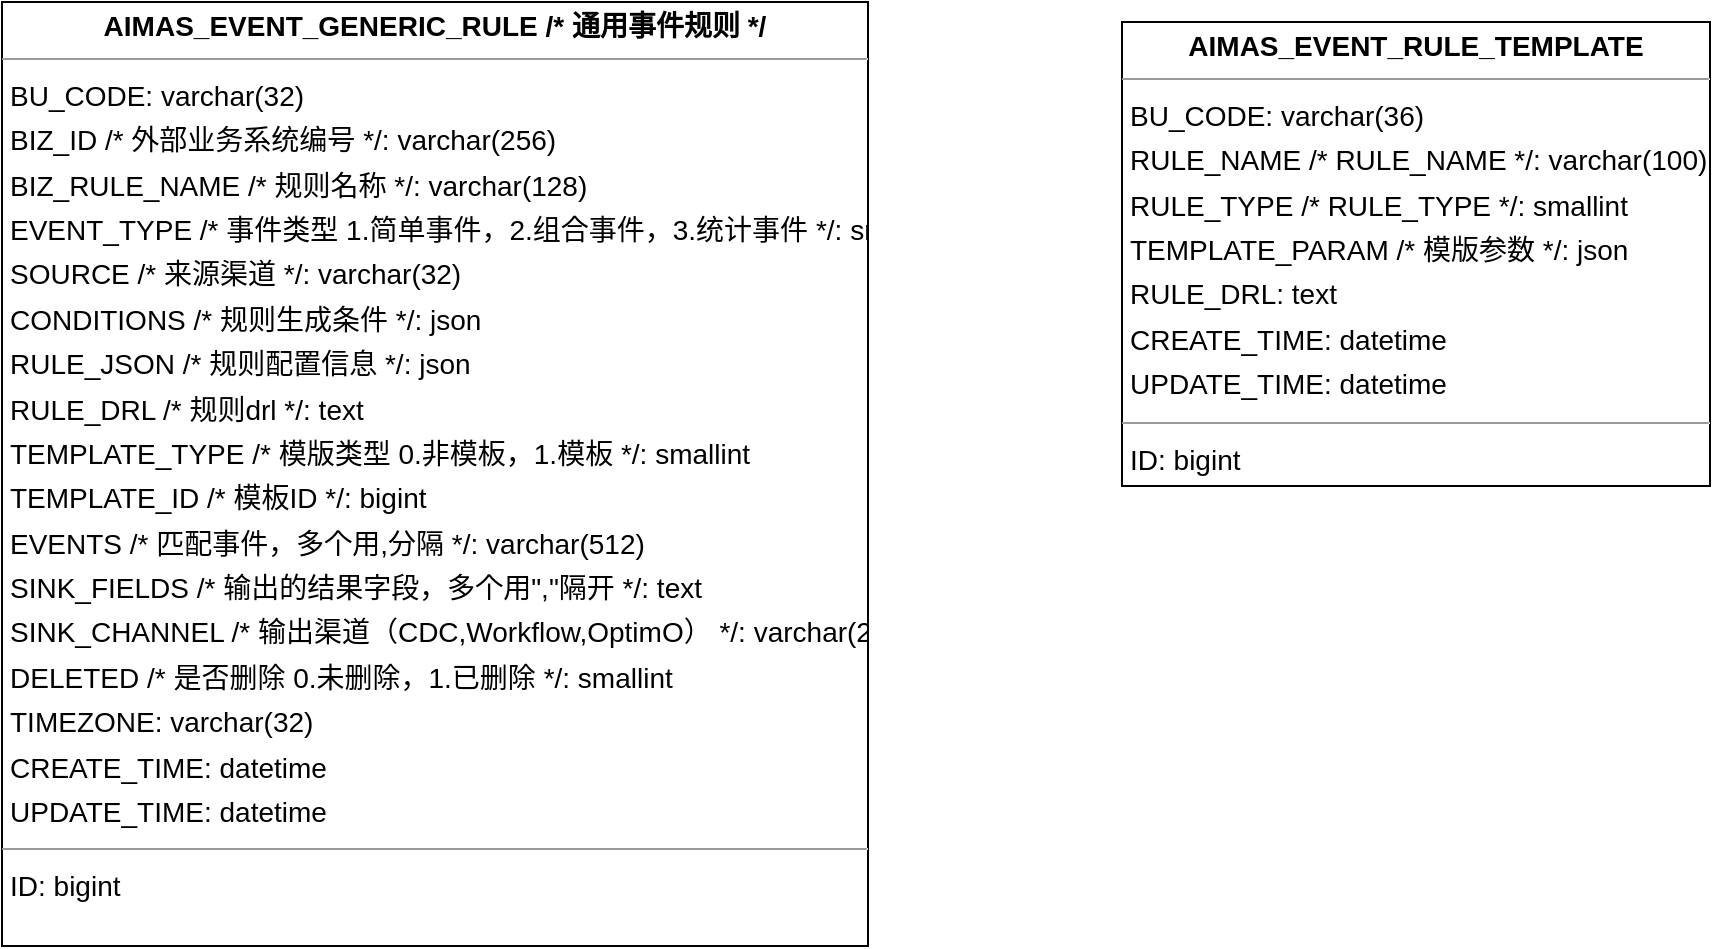 <mxfile version="25.0.3">
  <diagram id="aBkQOocO6uWEWQsjhiZ1" name="第 1 页">
    <mxGraphModel dx="1609" dy="1026" grid="1" gridSize="10" guides="1" tooltips="1" connect="1" arrows="1" fold="1" page="0" pageScale="1" pageWidth="827" pageHeight="1169" background="none" math="0" shadow="0">
      <root>
        <mxCell id="0" />
        <mxCell id="1" parent="0" />
        <mxCell id="node1" value="&lt;p style=&quot;margin:0px;margin-top:4px;text-align:center;&quot;&gt;&lt;b&gt;AIMAS_EVENT_GENERIC_RULE  /* 通用事件规则 */&lt;/b&gt;&lt;/p&gt;&lt;hr size=&quot;1&quot;/&gt;&lt;p style=&quot;margin:0 0 0 4px;line-height:1.6;&quot;&gt; BU_CODE: varchar(32)&lt;br/&gt; BIZ_ID  /* 外部业务系统编号 */: varchar(256)&lt;br/&gt; BIZ_RULE_NAME  /* 规则名称 */: varchar(128)&lt;br/&gt; EVENT_TYPE  /* 事件类型 1.简单事件，2.组合事件，3.统计事件 */: smallint&lt;br/&gt; SOURCE  /* 来源渠道 */: varchar(32)&lt;br/&gt; CONDITIONS  /* 规则生成条件 */: json&lt;br/&gt; RULE_JSON  /* 规则配置信息 */: json&lt;br/&gt; RULE_DRL  /* 规则drl */: text&lt;br/&gt; TEMPLATE_TYPE  /* 模版类型 0.非模板，1.模板 */: smallint&lt;br/&gt; TEMPLATE_ID  /* 模板ID */: bigint&lt;br/&gt; EVENTS  /* 匹配事件，多个用,分隔 */: varchar(512)&lt;br/&gt; SINK_FIELDS  /* 输出的结果字段，多个用&amp;quot;,&amp;quot;隔开 */: text&lt;br/&gt; SINK_CHANNEL  /* 输出渠道（CDC,Workflow,OptimO） */: varchar(256)&lt;br/&gt; DELETED  /* 是否删除 0.未删除，1.已删除 */: smallint&lt;br/&gt; TIMEZONE: varchar(32)&lt;br/&gt; CREATE_TIME: datetime&lt;br/&gt; UPDATE_TIME: datetime&lt;/p&gt;&lt;hr size=&quot;1&quot;/&gt;&lt;p style=&quot;margin:0 0 0 4px;line-height:1.6;&quot;&gt; ID: bigint&lt;/p&gt;" style="verticalAlign=top;align=left;overflow=fill;fontSize=14;fontFamily=Helvetica;html=1;rounded=0;shadow=0;comic=0;labelBackgroundColor=none;strokeWidth=1;" parent="1" vertex="1">
          <mxGeometry x="-290" y="-230" width="433" height="472" as="geometry" />
        </mxCell>
        <mxCell id="node0" value="&lt;p style=&quot;margin:0px;margin-top:4px;text-align:center;&quot;&gt;&lt;b&gt;AIMAS_EVENT_RULE_TEMPLATE&lt;/b&gt;&lt;/p&gt;&lt;hr size=&quot;1&quot;/&gt;&lt;p style=&quot;margin:0 0 0 4px;line-height:1.6;&quot;&gt; BU_CODE: varchar(36)&lt;br/&gt; RULE_NAME  /* RULE_NAME */: varchar(100)&lt;br/&gt; RULE_TYPE  /* RULE_TYPE */: smallint&lt;br/&gt; TEMPLATE_PARAM  /* 模版参数 */: json&lt;br/&gt; RULE_DRL: text&lt;br/&gt; CREATE_TIME: datetime&lt;br/&gt; UPDATE_TIME: datetime&lt;/p&gt;&lt;hr size=&quot;1&quot;/&gt;&lt;p style=&quot;margin:0 0 0 4px;line-height:1.6;&quot;&gt; ID: bigint&lt;/p&gt;" style="verticalAlign=top;align=left;overflow=fill;fontSize=14;fontFamily=Helvetica;html=1;rounded=0;shadow=0;comic=0;labelBackgroundColor=none;strokeWidth=1;" parent="1" vertex="1">
          <mxGeometry x="270" y="-220" width="294" height="232" as="geometry" />
        </mxCell>
      </root>
    </mxGraphModel>
  </diagram>
</mxfile>
